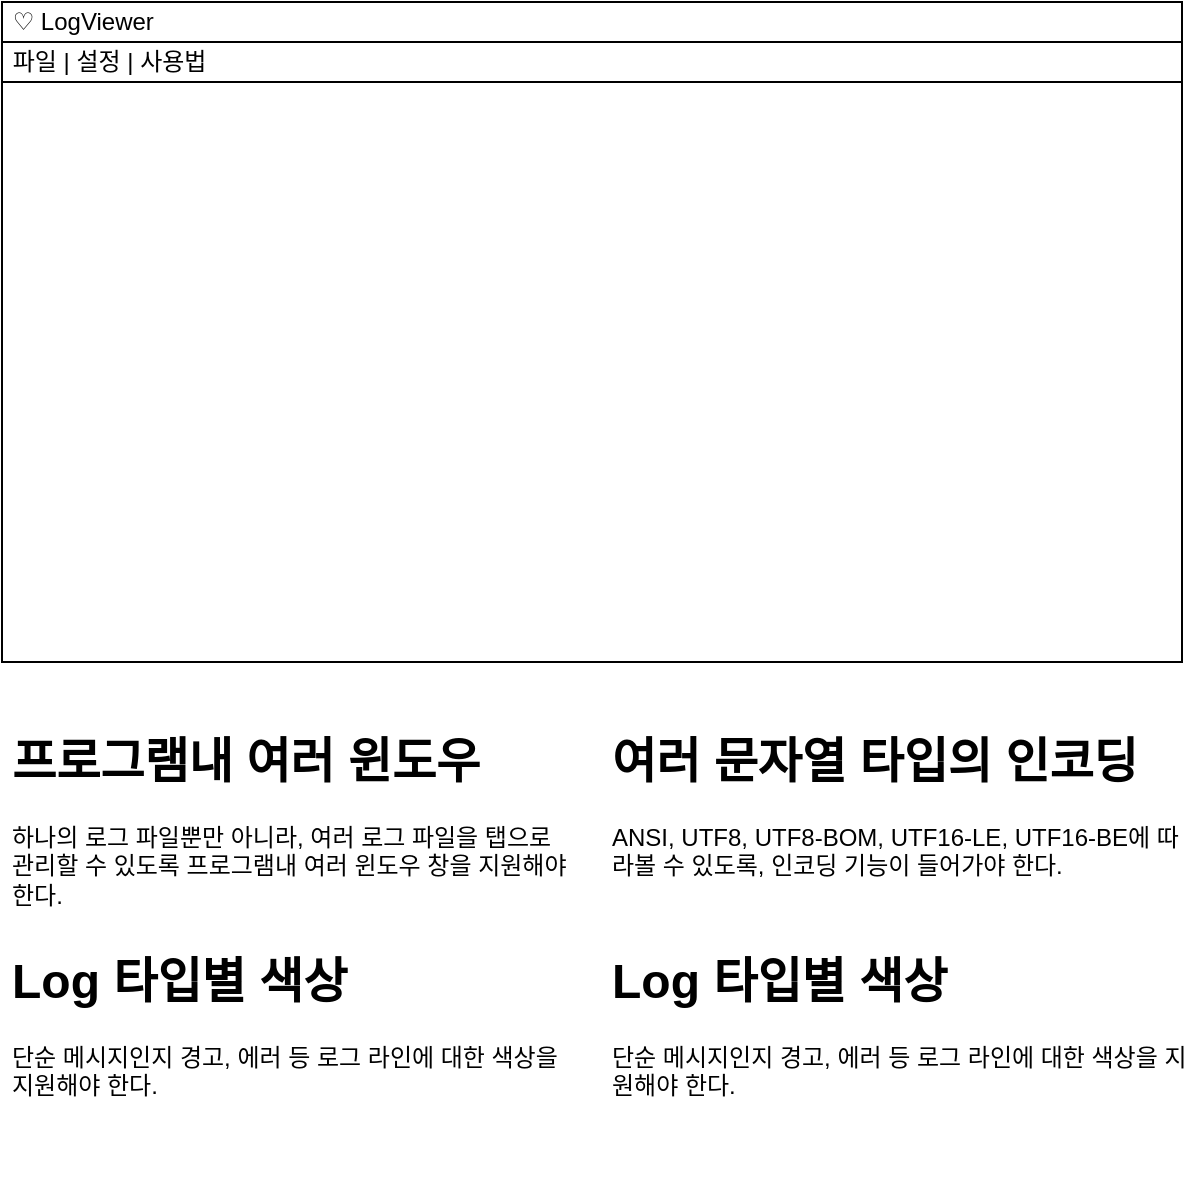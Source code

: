 <mxfile version="22.1.5" type="github">
  <diagram name="페이지-1" id="O8hurq3yJIF87QjJQ0jU">
    <mxGraphModel dx="730" dy="2086" grid="1" gridSize="10" guides="1" tooltips="1" connect="1" arrows="1" fold="1" page="1" pageScale="1" pageWidth="827" pageHeight="1169" math="0" shadow="0">
      <root>
        <mxCell id="0" />
        <mxCell id="1" parent="0" />
        <mxCell id="MgHBrbm2BHN63MwUzCdo-1" value="" style="rounded=0;whiteSpace=wrap;html=1;" vertex="1" parent="1">
          <mxGeometry x="20" y="-1090" width="590" height="330" as="geometry" />
        </mxCell>
        <mxCell id="MgHBrbm2BHN63MwUzCdo-2" value="&amp;nbsp;♡ LogViewer" style="rounded=0;whiteSpace=wrap;html=1;align=left;" vertex="1" parent="1">
          <mxGeometry x="20" y="-1090" width="590" height="20" as="geometry" />
        </mxCell>
        <mxCell id="MgHBrbm2BHN63MwUzCdo-3" value="&amp;nbsp;파일 | 설정 | 사용법" style="rounded=0;whiteSpace=wrap;html=1;align=left;" vertex="1" parent="1">
          <mxGeometry x="20" y="-1070" width="590" height="20" as="geometry" />
        </mxCell>
        <mxCell id="MgHBrbm2BHN63MwUzCdo-5" value="&lt;h1&gt;프로그램내 여러 윈도우&lt;/h1&gt;&lt;p&gt;하나의 로그 파일뿐만 아니라, 여러 로그 파일을 탭으로 관리할 수 있도록 프로그램내 여러 윈도우 창을 지원해야한다.&lt;/p&gt;" style="text;html=1;strokeColor=none;fillColor=none;spacing=5;spacingTop=-20;whiteSpace=wrap;overflow=hidden;rounded=0;" vertex="1" parent="1">
          <mxGeometry x="20" y="-730" width="290" height="120" as="geometry" />
        </mxCell>
        <mxCell id="MgHBrbm2BHN63MwUzCdo-7" value="&lt;h1&gt;여러 문자열 타입의 인코딩&lt;/h1&gt;&lt;p&gt;ANSI, UTF8, UTF8-BOM, UTF16-LE, UTF16-BE에 따라볼 수 있도록, 인코딩 기능이 들어가야 한다.&lt;/p&gt;" style="text;html=1;strokeColor=none;fillColor=none;spacing=5;spacingTop=-20;whiteSpace=wrap;overflow=hidden;rounded=0;" vertex="1" parent="1">
          <mxGeometry x="320" y="-730" width="300" height="120" as="geometry" />
        </mxCell>
        <mxCell id="MgHBrbm2BHN63MwUzCdo-8" value="&lt;h1&gt;Log 타입별 색상&lt;/h1&gt;&lt;p&gt;단순 메시지인지 경고, 에러 등 로그 라인에 대한 색상을 지원해야 한다.&lt;/p&gt;" style="text;html=1;strokeColor=none;fillColor=none;spacing=5;spacingTop=-20;whiteSpace=wrap;overflow=hidden;rounded=0;" vertex="1" parent="1">
          <mxGeometry x="20" y="-620" width="290" height="120" as="geometry" />
        </mxCell>
        <mxCell id="MgHBrbm2BHN63MwUzCdo-9" value="&lt;h1&gt;Log 타입별 색상&lt;/h1&gt;&lt;p&gt;단순 메시지인지 경고, 에러 등 로그 라인에 대한 색상을 지원해야 한다.&lt;/p&gt;" style="text;html=1;strokeColor=none;fillColor=none;spacing=5;spacingTop=-20;whiteSpace=wrap;overflow=hidden;rounded=0;" vertex="1" parent="1">
          <mxGeometry x="320" y="-620" width="300" height="120" as="geometry" />
        </mxCell>
      </root>
    </mxGraphModel>
  </diagram>
</mxfile>
